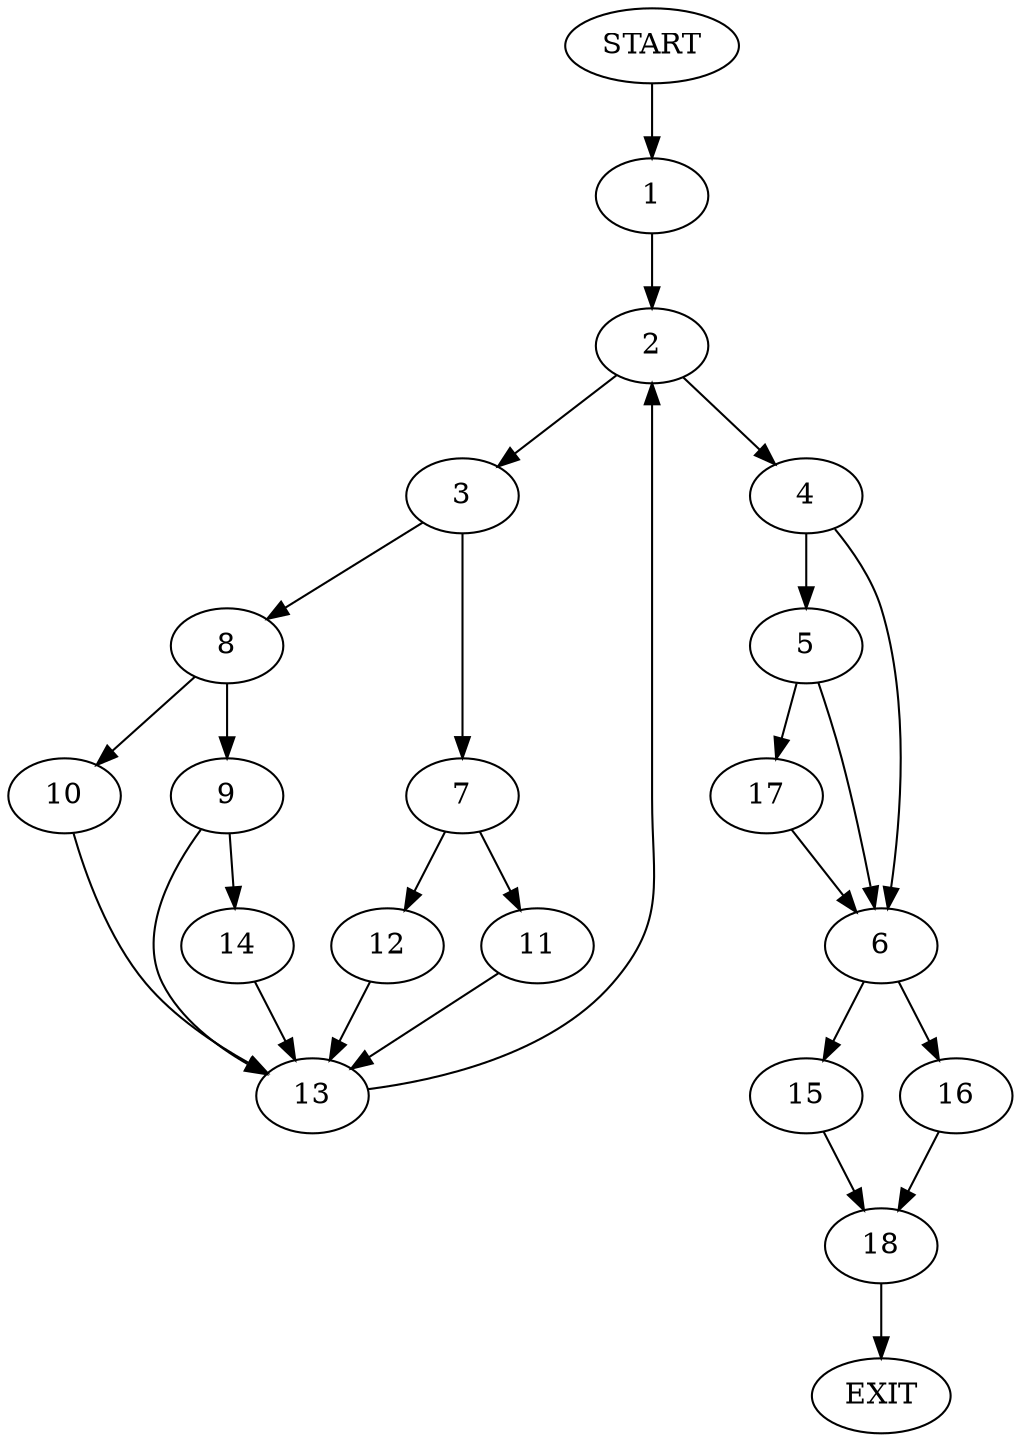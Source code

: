 digraph {
0 [label="START"]
19 [label="EXIT"]
0 -> 1
1 -> 2
2 -> 3
2 -> 4
4 -> 5
4 -> 6
3 -> 7
3 -> 8
8 -> 9
8 -> 10
7 -> 11
7 -> 12
11 -> 13
12 -> 13
13 -> 2
10 -> 13
9 -> 14
9 -> 13
14 -> 13
6 -> 15
6 -> 16
5 -> 17
5 -> 6
17 -> 6
15 -> 18
16 -> 18
18 -> 19
}
